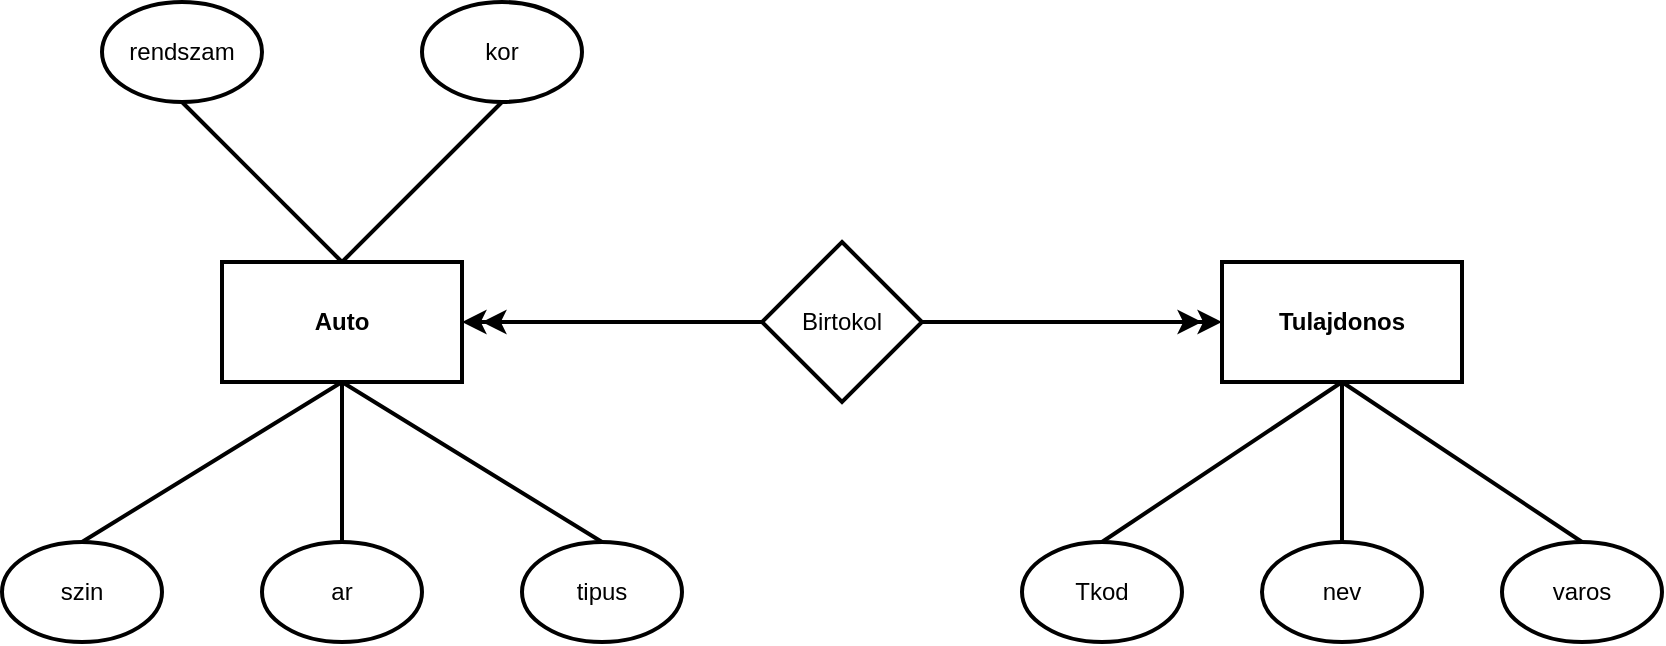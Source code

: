 <mxfile version="26.0.16">
  <diagram name="1 oldal" id="I1f6kNShnSwD58iBtOIy">
    <mxGraphModel dx="780" dy="550" grid="1" gridSize="10" guides="1" tooltips="1" connect="1" arrows="1" fold="1" page="1" pageScale="1" pageWidth="827" pageHeight="1169" math="0" shadow="0">
      <root>
        <mxCell id="0" />
        <mxCell id="1" parent="0" />
        <mxCell id="zwuEJEpoTLTmobr05Kq--1" value="&lt;b&gt;Auto&lt;/b&gt;" style="rounded=0;whiteSpace=wrap;html=1;strokeWidth=2;" vertex="1" parent="1">
          <mxGeometry x="120" y="200" width="120" height="60" as="geometry" />
        </mxCell>
        <mxCell id="zwuEJEpoTLTmobr05Kq--2" value="rendszam" style="ellipse;whiteSpace=wrap;html=1;strokeWidth=2;" vertex="1" parent="1">
          <mxGeometry x="60" y="70" width="80" height="50" as="geometry" />
        </mxCell>
        <mxCell id="zwuEJEpoTLTmobr05Kq--3" value="tipus" style="ellipse;whiteSpace=wrap;html=1;strokeWidth=2;" vertex="1" parent="1">
          <mxGeometry x="270" y="340" width="80" height="50" as="geometry" />
        </mxCell>
        <mxCell id="zwuEJEpoTLTmobr05Kq--4" value="szin" style="ellipse;whiteSpace=wrap;html=1;strokeWidth=2;" vertex="1" parent="1">
          <mxGeometry x="10" y="340" width="80" height="50" as="geometry" />
        </mxCell>
        <mxCell id="zwuEJEpoTLTmobr05Kq--5" value="kor" style="ellipse;whiteSpace=wrap;html=1;strokeWidth=2;" vertex="1" parent="1">
          <mxGeometry x="220" y="70" width="80" height="50" as="geometry" />
        </mxCell>
        <mxCell id="zwuEJEpoTLTmobr05Kq--6" value="ar" style="ellipse;whiteSpace=wrap;html=1;strokeWidth=2;" vertex="1" parent="1">
          <mxGeometry x="140" y="340" width="80" height="50" as="geometry" />
        </mxCell>
        <mxCell id="zwuEJEpoTLTmobr05Kq--7" value="" style="endArrow=none;html=1;rounded=0;exitX=0.5;exitY=0;exitDx=0;exitDy=0;entryX=0.5;entryY=1;entryDx=0;entryDy=0;strokeWidth=2;" edge="1" parent="1" source="zwuEJEpoTLTmobr05Kq--4" target="zwuEJEpoTLTmobr05Kq--1">
          <mxGeometry width="50" height="50" relative="1" as="geometry">
            <mxPoint x="140" y="310" as="sourcePoint" />
            <mxPoint x="180" y="290" as="targetPoint" />
          </mxGeometry>
        </mxCell>
        <mxCell id="zwuEJEpoTLTmobr05Kq--9" value="" style="endArrow=none;html=1;rounded=0;exitX=0.5;exitY=0;exitDx=0;exitDy=0;entryX=0.5;entryY=1;entryDx=0;entryDy=0;strokeWidth=2;" edge="1" parent="1" source="zwuEJEpoTLTmobr05Kq--6" target="zwuEJEpoTLTmobr05Kq--1">
          <mxGeometry width="50" height="50" relative="1" as="geometry">
            <mxPoint x="140" y="310" as="sourcePoint" />
            <mxPoint x="170" y="320" as="targetPoint" />
          </mxGeometry>
        </mxCell>
        <mxCell id="zwuEJEpoTLTmobr05Kq--10" value="" style="endArrow=none;html=1;rounded=0;exitX=0.5;exitY=0;exitDx=0;exitDy=0;entryX=0.5;entryY=1;entryDx=0;entryDy=0;strokeWidth=2;" edge="1" parent="1" source="zwuEJEpoTLTmobr05Kq--3" target="zwuEJEpoTLTmobr05Kq--1">
          <mxGeometry width="50" height="50" relative="1" as="geometry">
            <mxPoint x="120" y="310" as="sourcePoint" />
            <mxPoint x="220" y="310" as="targetPoint" />
          </mxGeometry>
        </mxCell>
        <mxCell id="zwuEJEpoTLTmobr05Kq--11" value="" style="endArrow=none;html=1;rounded=0;exitX=0.5;exitY=1;exitDx=0;exitDy=0;entryX=0.5;entryY=0;entryDx=0;entryDy=0;strokeWidth=2;" edge="1" parent="1" source="zwuEJEpoTLTmobr05Kq--2" target="zwuEJEpoTLTmobr05Kq--1">
          <mxGeometry width="50" height="50" relative="1" as="geometry">
            <mxPoint x="120" y="310" as="sourcePoint" />
            <mxPoint x="170" y="260" as="targetPoint" />
          </mxGeometry>
        </mxCell>
        <mxCell id="zwuEJEpoTLTmobr05Kq--12" value="" style="endArrow=none;html=1;rounded=0;exitX=0.5;exitY=1;exitDx=0;exitDy=0;entryX=0.5;entryY=0;entryDx=0;entryDy=0;strokeWidth=2;" edge="1" parent="1" source="zwuEJEpoTLTmobr05Kq--5" target="zwuEJEpoTLTmobr05Kq--1">
          <mxGeometry width="50" height="50" relative="1" as="geometry">
            <mxPoint x="120" y="310" as="sourcePoint" />
            <mxPoint x="170" y="260" as="targetPoint" />
          </mxGeometry>
        </mxCell>
        <mxCell id="zwuEJEpoTLTmobr05Kq--13" value="&lt;b&gt;Tulajdonos&lt;/b&gt;" style="rounded=0;whiteSpace=wrap;html=1;strokeWidth=2;" vertex="1" parent="1">
          <mxGeometry x="620" y="200" width="120" height="60" as="geometry" />
        </mxCell>
        <mxCell id="zwuEJEpoTLTmobr05Kq--14" value="Tkod" style="ellipse;whiteSpace=wrap;html=1;strokeWidth=2;" vertex="1" parent="1">
          <mxGeometry x="520" y="340" width="80" height="50" as="geometry" />
        </mxCell>
        <mxCell id="zwuEJEpoTLTmobr05Kq--15" value="nev" style="ellipse;whiteSpace=wrap;html=1;strokeWidth=2;" vertex="1" parent="1">
          <mxGeometry x="640" y="340" width="80" height="50" as="geometry" />
        </mxCell>
        <mxCell id="zwuEJEpoTLTmobr05Kq--16" value="varos" style="ellipse;whiteSpace=wrap;html=1;strokeWidth=2;" vertex="1" parent="1">
          <mxGeometry x="760" y="340" width="80" height="50" as="geometry" />
        </mxCell>
        <mxCell id="zwuEJEpoTLTmobr05Kq--17" value="" style="endArrow=none;html=1;rounded=0;exitX=0.5;exitY=0;exitDx=0;exitDy=0;entryX=0.5;entryY=1;entryDx=0;entryDy=0;strokeWidth=2;" edge="1" parent="1" source="zwuEJEpoTLTmobr05Kq--14" target="zwuEJEpoTLTmobr05Kq--13">
          <mxGeometry width="50" height="50" relative="1" as="geometry">
            <mxPoint x="420" y="310" as="sourcePoint" />
            <mxPoint x="470" y="260" as="targetPoint" />
          </mxGeometry>
        </mxCell>
        <mxCell id="zwuEJEpoTLTmobr05Kq--18" value="" style="endArrow=none;html=1;rounded=0;exitX=0.5;exitY=0;exitDx=0;exitDy=0;entryX=0.5;entryY=1;entryDx=0;entryDy=0;strokeWidth=2;" edge="1" parent="1" source="zwuEJEpoTLTmobr05Kq--15" target="zwuEJEpoTLTmobr05Kq--13">
          <mxGeometry width="50" height="50" relative="1" as="geometry">
            <mxPoint x="420" y="310" as="sourcePoint" />
            <mxPoint x="470" y="260" as="targetPoint" />
          </mxGeometry>
        </mxCell>
        <mxCell id="zwuEJEpoTLTmobr05Kq--19" value="" style="endArrow=none;html=1;rounded=0;exitX=0.5;exitY=0;exitDx=0;exitDy=0;entryX=0.5;entryY=1;entryDx=0;entryDy=0;strokeWidth=2;" edge="1" parent="1" source="zwuEJEpoTLTmobr05Kq--16" target="zwuEJEpoTLTmobr05Kq--13">
          <mxGeometry width="50" height="50" relative="1" as="geometry">
            <mxPoint x="420" y="310" as="sourcePoint" />
            <mxPoint x="470" y="260" as="targetPoint" />
          </mxGeometry>
        </mxCell>
        <mxCell id="zwuEJEpoTLTmobr05Kq--20" value="Birtokol" style="rhombus;whiteSpace=wrap;html=1;strokeWidth=2;" vertex="1" parent="1">
          <mxGeometry x="390" y="190" width="80" height="80" as="geometry" />
        </mxCell>
        <mxCell id="zwuEJEpoTLTmobr05Kq--21" value="" style="endArrow=classic;html=1;rounded=0;exitX=0;exitY=0.5;exitDx=0;exitDy=0;entryX=1;entryY=0.5;entryDx=0;entryDy=0;strokeWidth=2;" edge="1" parent="1" source="zwuEJEpoTLTmobr05Kq--20" target="zwuEJEpoTLTmobr05Kq--1">
          <mxGeometry width="50" height="50" relative="1" as="geometry">
            <mxPoint x="350" y="310" as="sourcePoint" />
            <mxPoint x="400" y="260" as="targetPoint" />
          </mxGeometry>
        </mxCell>
        <mxCell id="zwuEJEpoTLTmobr05Kq--22" value="" style="endArrow=classic;html=1;rounded=0;exitX=0;exitY=0.5;exitDx=0;exitDy=0;strokeWidth=2;" edge="1" parent="1" source="zwuEJEpoTLTmobr05Kq--20">
          <mxGeometry width="50" height="50" relative="1" as="geometry">
            <mxPoint x="350" y="310" as="sourcePoint" />
            <mxPoint x="250" y="230" as="targetPoint" />
          </mxGeometry>
        </mxCell>
        <mxCell id="zwuEJEpoTLTmobr05Kq--23" value="" style="endArrow=classic;html=1;rounded=0;exitX=1;exitY=0.5;exitDx=0;exitDy=0;entryX=0;entryY=0.5;entryDx=0;entryDy=0;strokeWidth=2;" edge="1" parent="1" source="zwuEJEpoTLTmobr05Kq--20" target="zwuEJEpoTLTmobr05Kq--13">
          <mxGeometry width="50" height="50" relative="1" as="geometry">
            <mxPoint x="510" y="310" as="sourcePoint" />
            <mxPoint x="560" y="260" as="targetPoint" />
          </mxGeometry>
        </mxCell>
        <mxCell id="zwuEJEpoTLTmobr05Kq--24" value="" style="endArrow=classic;html=1;rounded=0;exitX=1;exitY=0.5;exitDx=0;exitDy=0;strokeWidth=2;" edge="1" parent="1" source="zwuEJEpoTLTmobr05Kq--20">
          <mxGeometry width="50" height="50" relative="1" as="geometry">
            <mxPoint x="510" y="310" as="sourcePoint" />
            <mxPoint x="610" y="230" as="targetPoint" />
          </mxGeometry>
        </mxCell>
      </root>
    </mxGraphModel>
  </diagram>
</mxfile>
